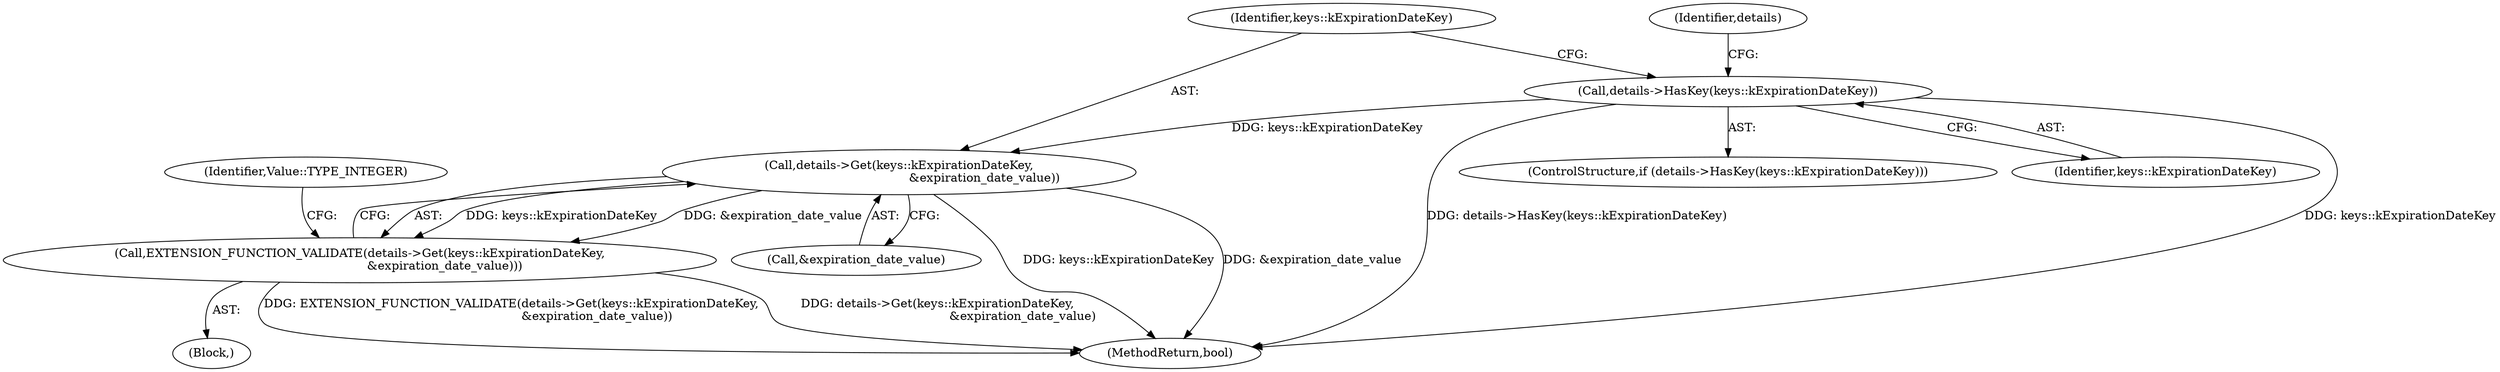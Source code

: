 digraph "0_Chrome_b7e899141194fa27d55a990e38ae8bdcc5183a90_3@pointer" {
"1000202" [label="(Call,details->Get(keys::kExpirationDateKey,\n                                             &expiration_date_value))"];
"1000197" [label="(Call,details->HasKey(keys::kExpirationDateKey))"];
"1000201" [label="(Call,EXTENSION_FUNCTION_VALIDATE(details->Get(keys::kExpirationDateKey,\n                                             &expiration_date_value)))"];
"1000204" [label="(Call,&expiration_date_value)"];
"1000209" [label="(Identifier,Value::TYPE_INTEGER)"];
"1000201" [label="(Call,EXTENSION_FUNCTION_VALIDATE(details->Get(keys::kExpirationDateKey,\n                                             &expiration_date_value)))"];
"1000202" [label="(Call,details->Get(keys::kExpirationDateKey,\n                                             &expiration_date_value))"];
"1000203" [label="(Identifier,keys::kExpirationDateKey)"];
"1000235" [label="(Identifier,details)"];
"1000196" [label="(ControlStructure,if (details->HasKey(keys::kExpirationDateKey)))"];
"1000198" [label="(Identifier,keys::kExpirationDateKey)"];
"1000199" [label="(Block,)"];
"1000197" [label="(Call,details->HasKey(keys::kExpirationDateKey))"];
"1000264" [label="(MethodReturn,bool)"];
"1000202" -> "1000201"  [label="AST: "];
"1000202" -> "1000204"  [label="CFG: "];
"1000203" -> "1000202"  [label="AST: "];
"1000204" -> "1000202"  [label="AST: "];
"1000201" -> "1000202"  [label="CFG: "];
"1000202" -> "1000264"  [label="DDG: keys::kExpirationDateKey"];
"1000202" -> "1000264"  [label="DDG: &expiration_date_value"];
"1000202" -> "1000201"  [label="DDG: keys::kExpirationDateKey"];
"1000202" -> "1000201"  [label="DDG: &expiration_date_value"];
"1000197" -> "1000202"  [label="DDG: keys::kExpirationDateKey"];
"1000197" -> "1000196"  [label="AST: "];
"1000197" -> "1000198"  [label="CFG: "];
"1000198" -> "1000197"  [label="AST: "];
"1000203" -> "1000197"  [label="CFG: "];
"1000235" -> "1000197"  [label="CFG: "];
"1000197" -> "1000264"  [label="DDG: details->HasKey(keys::kExpirationDateKey)"];
"1000197" -> "1000264"  [label="DDG: keys::kExpirationDateKey"];
"1000201" -> "1000199"  [label="AST: "];
"1000209" -> "1000201"  [label="CFG: "];
"1000201" -> "1000264"  [label="DDG: EXTENSION_FUNCTION_VALIDATE(details->Get(keys::kExpirationDateKey,\n                                             &expiration_date_value))"];
"1000201" -> "1000264"  [label="DDG: details->Get(keys::kExpirationDateKey,\n                                             &expiration_date_value)"];
}
